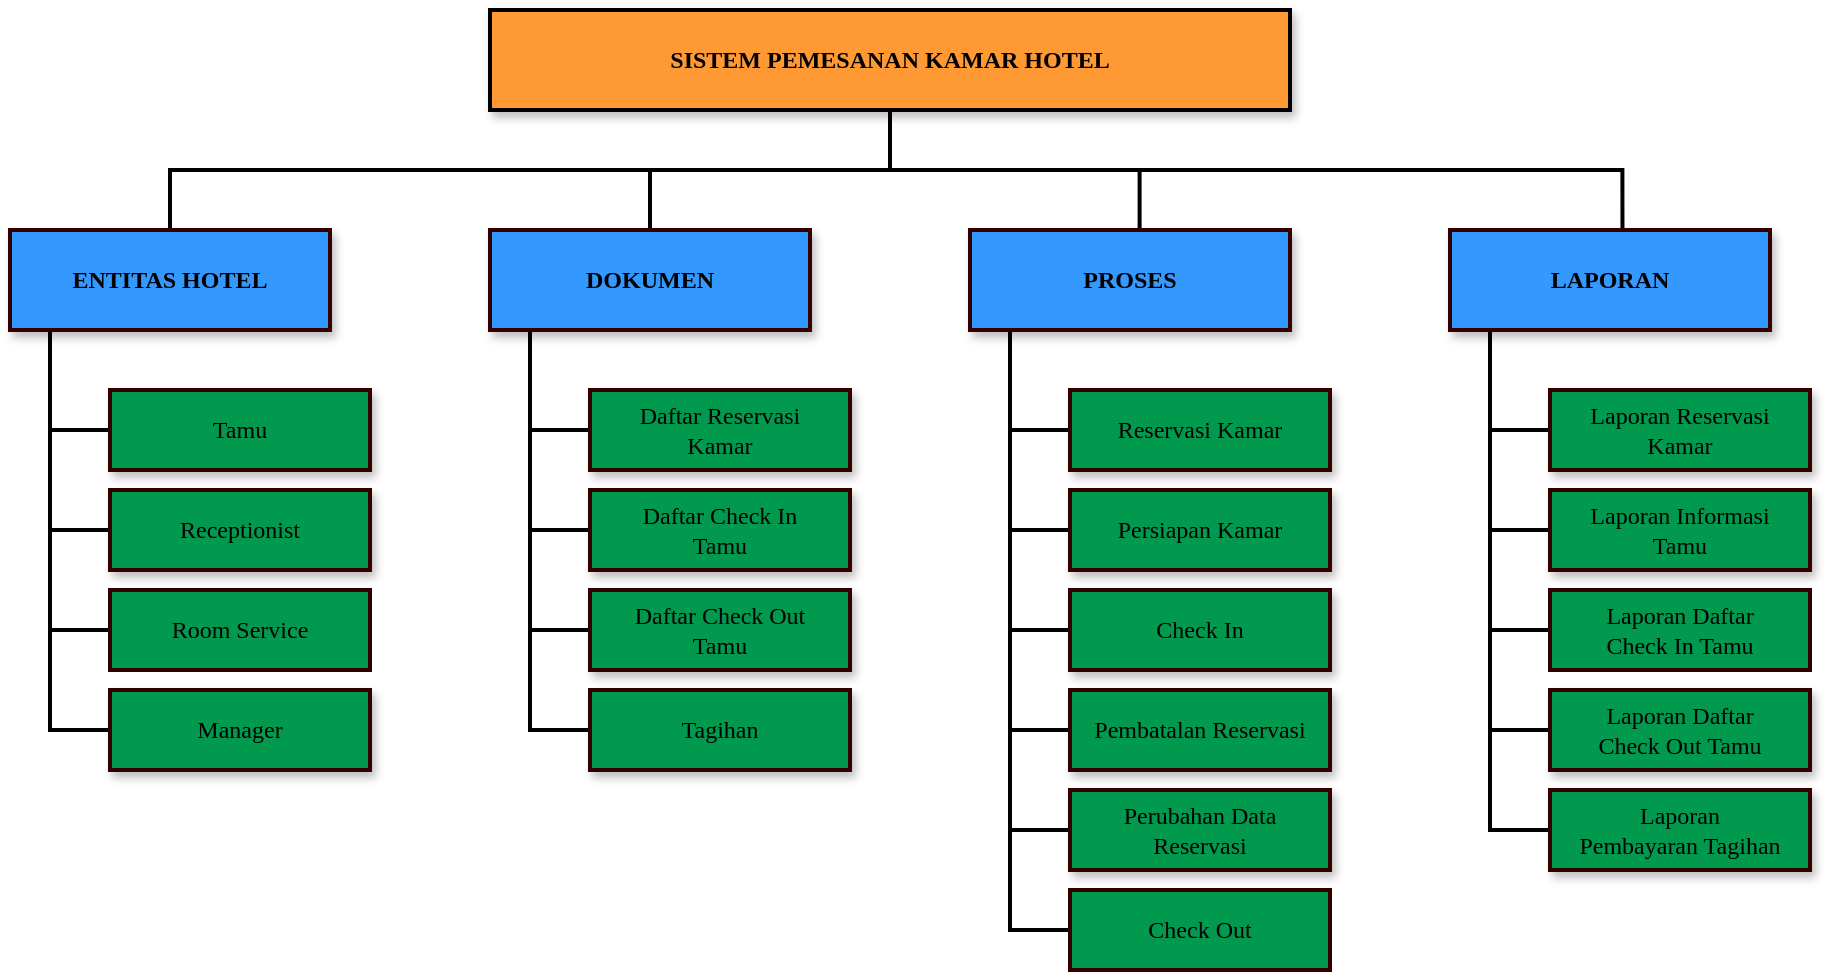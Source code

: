 <mxfile version="14.9.8" type="github">
  <diagram id="ZrCficOF1wyF53tZasKa" name="Struktur Fungsional">
    <mxGraphModel dx="1221" dy="654" grid="1" gridSize="10" guides="1" tooltips="1" connect="1" arrows="1" fold="1" page="1" pageScale="1" pageWidth="850" pageHeight="1100" math="0" shadow="0">
      <root>
        <mxCell id="0" />
        <mxCell id="1" parent="0" />
        <mxCell id="OVLUpKgA7s6hG_SyViUj-1" style="edgeStyle=orthogonalEdgeStyle;rounded=0;orthogonalLoop=1;jettySize=auto;html=1;entryX=0.5;entryY=0;entryDx=0;entryDy=0;exitX=0.5;exitY=1;exitDx=0;exitDy=0;strokeWidth=2;shadow=0;fontFamily=Verdana;fontStyle=0;align=center;labelBackgroundColor=none;labelBorderColor=none;verticalAlign=middle;endArrow=none;endFill=0;" edge="1" parent="1" source="OVLUpKgA7s6hG_SyViUj-5" target="OVLUpKgA7s6hG_SyViUj-10">
          <mxGeometry relative="1" as="geometry" />
        </mxCell>
        <mxCell id="OVLUpKgA7s6hG_SyViUj-2" style="edgeStyle=orthogonalEdgeStyle;rounded=0;orthogonalLoop=1;jettySize=auto;html=1;exitX=0.5;exitY=1;exitDx=0;exitDy=0;strokeWidth=2;shadow=0;fontFamily=Verdana;fontStyle=0;align=center;labelBackgroundColor=none;labelBorderColor=none;verticalAlign=middle;endArrow=none;endFill=0;" edge="1" parent="1" source="OVLUpKgA7s6hG_SyViUj-5" target="OVLUpKgA7s6hG_SyViUj-15">
          <mxGeometry relative="1" as="geometry" />
        </mxCell>
        <mxCell id="OVLUpKgA7s6hG_SyViUj-3" style="edgeStyle=orthogonalEdgeStyle;rounded=0;orthogonalLoop=1;jettySize=auto;html=1;exitX=0.5;exitY=1;exitDx=0;exitDy=0;entryX=0.53;entryY=-0.005;entryDx=0;entryDy=0;entryPerimeter=0;strokeWidth=2;shadow=0;fontFamily=Verdana;fontStyle=0;align=center;labelBackgroundColor=none;labelBorderColor=none;verticalAlign=middle;endArrow=none;endFill=0;" edge="1" parent="1" source="OVLUpKgA7s6hG_SyViUj-5" target="OVLUpKgA7s6hG_SyViUj-22">
          <mxGeometry relative="1" as="geometry" />
        </mxCell>
        <mxCell id="OVLUpKgA7s6hG_SyViUj-4" style="edgeStyle=orthogonalEdgeStyle;rounded=0;orthogonalLoop=1;jettySize=auto;html=1;exitX=0.5;exitY=1;exitDx=0;exitDy=0;entryX=0.539;entryY=0.023;entryDx=0;entryDy=0;entryPerimeter=0;strokeWidth=2;shadow=0;fontFamily=Verdana;fontStyle=0;align=center;labelBackgroundColor=none;labelBorderColor=none;verticalAlign=middle;endArrow=none;endFill=0;" edge="1" parent="1" source="OVLUpKgA7s6hG_SyViUj-5" target="OVLUpKgA7s6hG_SyViUj-28">
          <mxGeometry relative="1" as="geometry" />
        </mxCell>
        <mxCell id="OVLUpKgA7s6hG_SyViUj-5" value="&lt;p&gt;&lt;font&gt;&lt;span&gt;SISTEM PEMESANAN KAMAR HOTEL&lt;/span&gt;&lt;/font&gt;&lt;/p&gt;" style="html=1;dashed=0;whitespace=wrap;fillColor=#FF9933;strokeColor=#330000;strokeWidth=2;shadow=0;fontFamily=Verdana;fontStyle=1;align=center;labelBackgroundColor=none;labelBorderColor=none;whiteSpace=wrap;verticalAlign=middle;" vertex="1" parent="1">
          <mxGeometry x="280" y="40" width="400" height="50" as="geometry" />
        </mxCell>
        <mxCell id="OVLUpKgA7s6hG_SyViUj-6" style="edgeStyle=orthogonalEdgeStyle;rounded=0;orthogonalLoop=1;jettySize=auto;html=1;entryX=0;entryY=0.5;entryDx=0;entryDy=0;strokeWidth=2;shadow=0;fontFamily=Verdana;fontStyle=0;align=center;labelBackgroundColor=none;labelBorderColor=none;verticalAlign=middle;endArrow=none;endFill=0;" edge="1" parent="1" source="OVLUpKgA7s6hG_SyViUj-10" target="OVLUpKgA7s6hG_SyViUj-30">
          <mxGeometry relative="1" as="geometry">
            <Array as="points">
              <mxPoint x="60" y="250" />
            </Array>
          </mxGeometry>
        </mxCell>
        <mxCell id="OVLUpKgA7s6hG_SyViUj-7" style="edgeStyle=orthogonalEdgeStyle;rounded=0;orthogonalLoop=1;jettySize=auto;html=1;entryX=0;entryY=0.5;entryDx=0;entryDy=0;strokeWidth=2;shadow=0;fontFamily=Verdana;fontStyle=0;align=center;labelBackgroundColor=none;labelBorderColor=none;verticalAlign=middle;endArrow=none;endFill=0;" edge="1" parent="1" source="OVLUpKgA7s6hG_SyViUj-10" target="OVLUpKgA7s6hG_SyViUj-29">
          <mxGeometry relative="1" as="geometry">
            <Array as="points">
              <mxPoint x="60" y="300" />
            </Array>
          </mxGeometry>
        </mxCell>
        <mxCell id="OVLUpKgA7s6hG_SyViUj-8" style="edgeStyle=orthogonalEdgeStyle;rounded=0;orthogonalLoop=1;jettySize=auto;html=1;entryX=0;entryY=0.5;entryDx=0;entryDy=0;strokeWidth=2;shadow=0;fontFamily=Verdana;fontStyle=0;align=center;labelBackgroundColor=none;labelBorderColor=none;verticalAlign=middle;endArrow=none;endFill=0;" edge="1" parent="1" source="OVLUpKgA7s6hG_SyViUj-10" target="OVLUpKgA7s6hG_SyViUj-31">
          <mxGeometry relative="1" as="geometry">
            <Array as="points">
              <mxPoint x="60" y="350" />
            </Array>
          </mxGeometry>
        </mxCell>
        <mxCell id="OVLUpKgA7s6hG_SyViUj-9" style="edgeStyle=orthogonalEdgeStyle;rounded=0;orthogonalLoop=1;jettySize=auto;html=1;entryX=0;entryY=0.5;entryDx=0;entryDy=0;strokeWidth=2;shadow=0;fontFamily=Verdana;fontStyle=0;align=center;labelBackgroundColor=none;labelBorderColor=none;verticalAlign=middle;endArrow=none;endFill=0;" edge="1" parent="1" source="OVLUpKgA7s6hG_SyViUj-10" target="OVLUpKgA7s6hG_SyViUj-32">
          <mxGeometry relative="1" as="geometry">
            <Array as="points">
              <mxPoint x="60" y="400" />
            </Array>
          </mxGeometry>
        </mxCell>
        <mxCell id="OVLUpKgA7s6hG_SyViUj-10" value="ENTITAS HOTEL" style="html=1;dashed=0;whitespace=wrap;strokeColor=#330000;fillColor=#3399FF;shadow=0;glass=0;sketch=0;rounded=0;strokeWidth=2;fontFamily=Verdana;fontStyle=1;align=center;labelBackgroundColor=none;labelBorderColor=none;whiteSpace=wrap;verticalAlign=middle;" vertex="1" parent="1">
          <mxGeometry x="40" y="150" width="160" height="50" as="geometry" />
        </mxCell>
        <mxCell id="OVLUpKgA7s6hG_SyViUj-11" style="edgeStyle=orthogonalEdgeStyle;rounded=0;orthogonalLoop=1;jettySize=auto;html=1;entryX=0;entryY=0.5;entryDx=0;entryDy=0;strokeWidth=2;shadow=0;fontFamily=Verdana;fontStyle=0;align=center;labelBackgroundColor=none;labelBorderColor=none;verticalAlign=middle;endArrow=none;endFill=0;" edge="1" parent="1" source="OVLUpKgA7s6hG_SyViUj-15" target="OVLUpKgA7s6hG_SyViUj-34">
          <mxGeometry relative="1" as="geometry">
            <Array as="points">
              <mxPoint x="300" y="250" />
            </Array>
          </mxGeometry>
        </mxCell>
        <mxCell id="OVLUpKgA7s6hG_SyViUj-12" style="edgeStyle=orthogonalEdgeStyle;rounded=0;orthogonalLoop=1;jettySize=auto;html=1;entryX=0;entryY=0.5;entryDx=0;entryDy=0;strokeWidth=2;shadow=0;fontFamily=Verdana;fontStyle=0;align=center;labelBackgroundColor=none;labelBorderColor=none;verticalAlign=middle;endArrow=none;endFill=0;" edge="1" parent="1" source="OVLUpKgA7s6hG_SyViUj-15" target="OVLUpKgA7s6hG_SyViUj-33">
          <mxGeometry relative="1" as="geometry">
            <Array as="points">
              <mxPoint x="300" y="300" />
            </Array>
          </mxGeometry>
        </mxCell>
        <mxCell id="OVLUpKgA7s6hG_SyViUj-13" style="edgeStyle=orthogonalEdgeStyle;rounded=0;orthogonalLoop=1;jettySize=auto;html=1;entryX=0;entryY=0.5;entryDx=0;entryDy=0;strokeWidth=2;shadow=0;fontFamily=Verdana;fontStyle=0;align=center;labelBackgroundColor=none;labelBorderColor=none;verticalAlign=middle;endArrow=none;endFill=0;" edge="1" parent="1" source="OVLUpKgA7s6hG_SyViUj-15" target="OVLUpKgA7s6hG_SyViUj-35">
          <mxGeometry relative="1" as="geometry">
            <Array as="points">
              <mxPoint x="300" y="350" />
            </Array>
          </mxGeometry>
        </mxCell>
        <mxCell id="OVLUpKgA7s6hG_SyViUj-14" style="edgeStyle=orthogonalEdgeStyle;rounded=0;orthogonalLoop=1;jettySize=auto;html=1;entryX=0;entryY=0.5;entryDx=0;entryDy=0;strokeWidth=2;shadow=0;fontFamily=Verdana;fontStyle=0;align=center;labelBackgroundColor=none;labelBorderColor=none;verticalAlign=middle;endArrow=none;endFill=0;" edge="1" parent="1" source="OVLUpKgA7s6hG_SyViUj-15" target="OVLUpKgA7s6hG_SyViUj-36">
          <mxGeometry relative="1" as="geometry">
            <Array as="points">
              <mxPoint x="300" y="400" />
            </Array>
          </mxGeometry>
        </mxCell>
        <mxCell id="OVLUpKgA7s6hG_SyViUj-15" value="DOKUMEN" style="html=1;dashed=0;whitespace=wrap;strokeColor=#330000;fillColor=#3399FF;strokeWidth=2;shadow=0;fontFamily=Verdana;fontStyle=1;align=center;labelBackgroundColor=none;labelBorderColor=none;whiteSpace=wrap;verticalAlign=middle;" vertex="1" parent="1">
          <mxGeometry x="280" y="150" width="160" height="50" as="geometry" />
        </mxCell>
        <mxCell id="OVLUpKgA7s6hG_SyViUj-16" style="edgeStyle=orthogonalEdgeStyle;rounded=0;orthogonalLoop=1;jettySize=auto;html=1;entryX=0;entryY=0.5;entryDx=0;entryDy=0;strokeWidth=2;shadow=0;fontFamily=Verdana;fontStyle=0;align=center;labelBackgroundColor=none;labelBorderColor=none;verticalAlign=middle;endArrow=none;endFill=0;" edge="1" parent="1" source="OVLUpKgA7s6hG_SyViUj-22" target="OVLUpKgA7s6hG_SyViUj-38">
          <mxGeometry relative="1" as="geometry">
            <Array as="points">
              <mxPoint x="540" y="250" />
            </Array>
          </mxGeometry>
        </mxCell>
        <mxCell id="OVLUpKgA7s6hG_SyViUj-17" style="edgeStyle=orthogonalEdgeStyle;rounded=0;orthogonalLoop=1;jettySize=auto;html=1;entryX=0;entryY=0.5;entryDx=0;entryDy=0;strokeWidth=2;shadow=0;fontFamily=Verdana;fontStyle=0;align=center;labelBackgroundColor=none;labelBorderColor=none;verticalAlign=middle;endArrow=none;endFill=0;" edge="1" parent="1" source="OVLUpKgA7s6hG_SyViUj-22" target="OVLUpKgA7s6hG_SyViUj-37">
          <mxGeometry relative="1" as="geometry">
            <Array as="points">
              <mxPoint x="540" y="300" />
            </Array>
          </mxGeometry>
        </mxCell>
        <mxCell id="OVLUpKgA7s6hG_SyViUj-18" style="edgeStyle=orthogonalEdgeStyle;rounded=0;orthogonalLoop=1;jettySize=auto;html=1;entryX=0;entryY=0.5;entryDx=0;entryDy=0;strokeWidth=2;shadow=0;fontFamily=Verdana;fontStyle=0;align=center;labelBackgroundColor=none;labelBorderColor=none;verticalAlign=middle;endArrow=none;endFill=0;" edge="1" parent="1" source="OVLUpKgA7s6hG_SyViUj-22" target="OVLUpKgA7s6hG_SyViUj-39">
          <mxGeometry relative="1" as="geometry">
            <Array as="points">
              <mxPoint x="540" y="350" />
            </Array>
          </mxGeometry>
        </mxCell>
        <mxCell id="OVLUpKgA7s6hG_SyViUj-19" style="edgeStyle=orthogonalEdgeStyle;rounded=0;orthogonalLoop=1;jettySize=auto;html=1;entryX=0;entryY=0.5;entryDx=0;entryDy=0;strokeWidth=2;shadow=0;fontFamily=Verdana;fontStyle=0;align=center;labelBackgroundColor=none;labelBorderColor=none;verticalAlign=middle;endArrow=none;endFill=0;" edge="1" parent="1" source="OVLUpKgA7s6hG_SyViUj-22" target="OVLUpKgA7s6hG_SyViUj-40">
          <mxGeometry relative="1" as="geometry">
            <Array as="points">
              <mxPoint x="540" y="400" />
            </Array>
          </mxGeometry>
        </mxCell>
        <mxCell id="OVLUpKgA7s6hG_SyViUj-20" style="edgeStyle=orthogonalEdgeStyle;rounded=0;orthogonalLoop=1;jettySize=auto;html=1;entryX=0;entryY=0.5;entryDx=0;entryDy=0;strokeWidth=2;shadow=0;fontFamily=Verdana;fontStyle=0;align=center;labelBackgroundColor=none;labelBorderColor=none;verticalAlign=middle;endArrow=none;endFill=0;" edge="1" parent="1" source="OVLUpKgA7s6hG_SyViUj-22" target="OVLUpKgA7s6hG_SyViUj-41">
          <mxGeometry relative="1" as="geometry">
            <Array as="points">
              <mxPoint x="540" y="450" />
            </Array>
          </mxGeometry>
        </mxCell>
        <mxCell id="OVLUpKgA7s6hG_SyViUj-21" style="edgeStyle=orthogonalEdgeStyle;rounded=0;orthogonalLoop=1;jettySize=auto;html=1;entryX=0;entryY=0.5;entryDx=0;entryDy=0;strokeWidth=2;shadow=0;fontFamily=Verdana;fontStyle=0;align=center;labelBackgroundColor=none;labelBorderColor=none;verticalAlign=middle;endArrow=none;endFill=0;" edge="1" parent="1" source="OVLUpKgA7s6hG_SyViUj-22" target="OVLUpKgA7s6hG_SyViUj-42">
          <mxGeometry relative="1" as="geometry">
            <Array as="points">
              <mxPoint x="540" y="500" />
            </Array>
          </mxGeometry>
        </mxCell>
        <mxCell id="OVLUpKgA7s6hG_SyViUj-22" value="PROSES" style="html=1;dashed=0;whitespace=wrap;strokeColor=#330000;fillColor=#3399FF;strokeWidth=2;shadow=0;fontFamily=Verdana;fontStyle=1;align=center;labelBackgroundColor=none;labelBorderColor=none;whiteSpace=wrap;verticalAlign=middle;" vertex="1" parent="1">
          <mxGeometry x="520" y="150" width="160" height="50" as="geometry" />
        </mxCell>
        <mxCell id="OVLUpKgA7s6hG_SyViUj-23" style="edgeStyle=orthogonalEdgeStyle;rounded=0;orthogonalLoop=1;jettySize=auto;html=1;entryX=0;entryY=0.5;entryDx=0;entryDy=0;strokeWidth=2;shadow=0;fontFamily=Verdana;fontStyle=0;align=center;labelBackgroundColor=none;labelBorderColor=none;verticalAlign=middle;endArrow=none;endFill=0;" edge="1" parent="1" source="OVLUpKgA7s6hG_SyViUj-28" target="OVLUpKgA7s6hG_SyViUj-44">
          <mxGeometry relative="1" as="geometry">
            <Array as="points">
              <mxPoint x="780" y="250" />
            </Array>
          </mxGeometry>
        </mxCell>
        <mxCell id="OVLUpKgA7s6hG_SyViUj-24" style="edgeStyle=orthogonalEdgeStyle;rounded=0;orthogonalLoop=1;jettySize=auto;html=1;entryX=0;entryY=0.5;entryDx=0;entryDy=0;strokeWidth=2;shadow=0;fontFamily=Verdana;fontStyle=0;align=center;labelBackgroundColor=none;labelBorderColor=none;verticalAlign=middle;endArrow=none;endFill=0;" edge="1" parent="1" source="OVLUpKgA7s6hG_SyViUj-28" target="OVLUpKgA7s6hG_SyViUj-43">
          <mxGeometry relative="1" as="geometry">
            <Array as="points">
              <mxPoint x="780" y="300" />
            </Array>
          </mxGeometry>
        </mxCell>
        <mxCell id="OVLUpKgA7s6hG_SyViUj-25" style="edgeStyle=orthogonalEdgeStyle;rounded=0;orthogonalLoop=1;jettySize=auto;html=1;entryX=0;entryY=0.5;entryDx=0;entryDy=0;strokeWidth=2;shadow=0;fontFamily=Verdana;fontStyle=0;align=center;labelBackgroundColor=none;labelBorderColor=none;verticalAlign=middle;endArrow=none;endFill=0;" edge="1" parent="1" source="OVLUpKgA7s6hG_SyViUj-28" target="OVLUpKgA7s6hG_SyViUj-45">
          <mxGeometry relative="1" as="geometry">
            <Array as="points">
              <mxPoint x="780" y="350" />
            </Array>
          </mxGeometry>
        </mxCell>
        <mxCell id="OVLUpKgA7s6hG_SyViUj-26" style="edgeStyle=orthogonalEdgeStyle;rounded=0;orthogonalLoop=1;jettySize=auto;html=1;entryX=0;entryY=0.5;entryDx=0;entryDy=0;strokeWidth=2;shadow=0;fontFamily=Verdana;fontStyle=0;align=center;labelBackgroundColor=none;labelBorderColor=none;verticalAlign=middle;endArrow=none;endFill=0;" edge="1" parent="1" source="OVLUpKgA7s6hG_SyViUj-28" target="OVLUpKgA7s6hG_SyViUj-46">
          <mxGeometry relative="1" as="geometry">
            <Array as="points">
              <mxPoint x="780" y="400" />
            </Array>
          </mxGeometry>
        </mxCell>
        <mxCell id="OVLUpKgA7s6hG_SyViUj-27" style="edgeStyle=orthogonalEdgeStyle;rounded=0;orthogonalLoop=1;jettySize=auto;html=1;entryX=0;entryY=0.5;entryDx=0;entryDy=0;strokeWidth=2;shadow=0;fontFamily=Verdana;fontStyle=0;align=center;labelBackgroundColor=none;labelBorderColor=none;verticalAlign=middle;endArrow=none;endFill=0;" edge="1" parent="1" source="OVLUpKgA7s6hG_SyViUj-28" target="OVLUpKgA7s6hG_SyViUj-47">
          <mxGeometry relative="1" as="geometry">
            <Array as="points">
              <mxPoint x="780" y="450" />
            </Array>
          </mxGeometry>
        </mxCell>
        <mxCell id="OVLUpKgA7s6hG_SyViUj-28" value="LAPORAN" style="html=1;dashed=0;whitespace=wrap;strokeColor=#330000;fillColor=#3399FF;strokeWidth=2;shadow=0;fontFamily=Verdana;fontStyle=1;align=center;labelBackgroundColor=none;labelBorderColor=none;whiteSpace=wrap;verticalAlign=middle;" vertex="1" parent="1">
          <mxGeometry x="760" y="150" width="160" height="50" as="geometry" />
        </mxCell>
        <mxCell id="OVLUpKgA7s6hG_SyViUj-29" value="Receptionist" style="html=1;dashed=0;whitespace=wrap;strokeColor=#330000;fillColor=#00994D;shadow=0;glass=0;sketch=0;rounded=0;strokeWidth=2;fontFamily=Verdana;fontStyle=0;align=center;labelBackgroundColor=none;labelBorderColor=none;whiteSpace=wrap;verticalAlign=middle;" vertex="1" parent="1">
          <mxGeometry x="90" y="280" width="130" height="40" as="geometry" />
        </mxCell>
        <mxCell id="OVLUpKgA7s6hG_SyViUj-30" value="Tamu" style="html=1;dashed=0;whitespace=wrap;strokeColor=#330000;fillColor=#00994D;shadow=0;glass=0;sketch=0;rounded=0;strokeWidth=2;fontFamily=Verdana;fontStyle=0;align=center;labelBackgroundColor=none;labelBorderColor=none;whiteSpace=wrap;verticalAlign=middle;" vertex="1" parent="1">
          <mxGeometry x="90" y="230" width="130" height="40" as="geometry" />
        </mxCell>
        <mxCell id="OVLUpKgA7s6hG_SyViUj-31" value="Room Service" style="html=1;dashed=0;whitespace=wrap;strokeColor=#330000;fillColor=#00994D;shadow=0;glass=0;sketch=0;rounded=0;strokeWidth=2;fontFamily=Verdana;fontStyle=0;align=center;labelBackgroundColor=none;labelBorderColor=none;whiteSpace=wrap;verticalAlign=middle;" vertex="1" parent="1">
          <mxGeometry x="90" y="330" width="130" height="40" as="geometry" />
        </mxCell>
        <mxCell id="OVLUpKgA7s6hG_SyViUj-32" value="Manager" style="html=1;dashed=0;whitespace=wrap;strokeColor=#330000;fillColor=#00994D;shadow=1;glass=0;sketch=0;rounded=0;strokeWidth=2;fontFamily=Verdana;fontStyle=0;align=center;labelBackgroundColor=none;labelBorderColor=none;whiteSpace=wrap;verticalAlign=middle;" vertex="1" parent="1">
          <mxGeometry x="90" y="380" width="130" height="40" as="geometry" />
        </mxCell>
        <mxCell id="OVLUpKgA7s6hG_SyViUj-33" value="Daftar Check In &lt;br&gt;Tamu" style="html=1;dashed=0;whitespace=wrap;strokeColor=#330000;fillColor=#00994D;shadow=0;glass=0;sketch=0;rounded=0;strokeWidth=2;fontFamily=Verdana;fontStyle=0;align=center;labelBackgroundColor=none;labelBorderColor=none;whiteSpace=wrap;verticalAlign=middle;" vertex="1" parent="1">
          <mxGeometry x="330" y="280" width="130" height="40" as="geometry" />
        </mxCell>
        <mxCell id="OVLUpKgA7s6hG_SyViUj-34" value="Daftar Reservasi &lt;br&gt;Kamar" style="html=1;dashed=0;whitespace=wrap;strokeColor=#330000;fillColor=#00994D;shadow=0;glass=0;sketch=0;rounded=0;strokeWidth=2;fontFamily=Verdana;fontStyle=0;align=center;labelBackgroundColor=none;labelBorderColor=none;whiteSpace=wrap;verticalAlign=middle;" vertex="1" parent="1">
          <mxGeometry x="330" y="230" width="130" height="40" as="geometry" />
        </mxCell>
        <mxCell id="OVLUpKgA7s6hG_SyViUj-35" value="Daftar Check Out &lt;br&gt;Tamu" style="html=1;dashed=0;whitespace=wrap;strokeColor=#330000;fillColor=#00994D;shadow=0;glass=0;sketch=0;rounded=0;strokeWidth=2;fontFamily=Verdana;fontStyle=0;align=center;labelBackgroundColor=none;labelBorderColor=none;whiteSpace=wrap;verticalAlign=middle;" vertex="1" parent="1">
          <mxGeometry x="330" y="330" width="130" height="40" as="geometry" />
        </mxCell>
        <mxCell id="OVLUpKgA7s6hG_SyViUj-36" value="Tagihan" style="html=1;dashed=0;whitespace=wrap;strokeColor=#330000;fillColor=#00994D;shadow=0;glass=0;sketch=0;rounded=0;strokeWidth=2;fontFamily=Verdana;fontStyle=0;align=center;labelBackgroundColor=none;labelBorderColor=none;whiteSpace=wrap;verticalAlign=middle;" vertex="1" parent="1">
          <mxGeometry x="330" y="380" width="130" height="40" as="geometry" />
        </mxCell>
        <mxCell id="OVLUpKgA7s6hG_SyViUj-37" value="Persiapan Kamar" style="html=1;dashed=0;whitespace=wrap;strokeColor=#330000;fillColor=#00994D;shadow=0;glass=0;sketch=0;rounded=0;strokeWidth=2;fontFamily=Verdana;fontStyle=0;align=center;labelBackgroundColor=none;labelBorderColor=none;whiteSpace=wrap;verticalAlign=middle;" vertex="1" parent="1">
          <mxGeometry x="570" y="280" width="130" height="40" as="geometry" />
        </mxCell>
        <mxCell id="OVLUpKgA7s6hG_SyViUj-38" value="Reservasi Kamar" style="html=1;dashed=0;whitespace=wrap;strokeColor=#330000;fillColor=#00994D;shadow=0;glass=0;sketch=0;rounded=0;strokeWidth=2;fontFamily=Verdana;fontStyle=0;align=center;labelBackgroundColor=none;labelBorderColor=none;whiteSpace=wrap;verticalAlign=middle;" vertex="1" parent="1">
          <mxGeometry x="570" y="230" width="130" height="40" as="geometry" />
        </mxCell>
        <mxCell id="OVLUpKgA7s6hG_SyViUj-39" value="Check In" style="html=1;dashed=0;whitespace=wrap;strokeColor=#330000;fillColor=#00994D;shadow=0;glass=0;sketch=0;rounded=0;strokeWidth=2;fontFamily=Verdana;fontStyle=0;align=center;labelBackgroundColor=none;labelBorderColor=none;whiteSpace=wrap;verticalAlign=middle;" vertex="1" parent="1">
          <mxGeometry x="570" y="330" width="130" height="40" as="geometry" />
        </mxCell>
        <mxCell id="OVLUpKgA7s6hG_SyViUj-40" value="Pembatalan Reservasi" style="html=1;dashed=0;whitespace=wrap;strokeColor=#330000;fillColor=#00994D;shadow=0;glass=0;sketch=0;rounded=0;strokeWidth=2;fontFamily=Verdana;fontStyle=0;align=center;labelBackgroundColor=none;labelBorderColor=none;whiteSpace=wrap;verticalAlign=middle;" vertex="1" parent="1">
          <mxGeometry x="570" y="380" width="130" height="40" as="geometry" />
        </mxCell>
        <mxCell id="OVLUpKgA7s6hG_SyViUj-41" value="Perubahan Data &lt;br&gt;Reservasi" style="html=1;dashed=0;whitespace=wrap;strokeColor=#330000;fillColor=#00994D;shadow=0;glass=0;sketch=0;rounded=0;strokeWidth=2;fontFamily=Verdana;fontStyle=0;align=center;labelBackgroundColor=none;labelBorderColor=none;whiteSpace=wrap;verticalAlign=middle;" vertex="1" parent="1">
          <mxGeometry x="570" y="430" width="130" height="40" as="geometry" />
        </mxCell>
        <mxCell id="OVLUpKgA7s6hG_SyViUj-42" value="Check Out" style="html=1;dashed=0;whitespace=wrap;strokeColor=#330000;fillColor=#00994D;shadow=0;glass=0;sketch=0;rounded=0;strokeWidth=2;fontFamily=Verdana;fontStyle=0;align=center;labelBackgroundColor=none;labelBorderColor=none;whiteSpace=wrap;verticalAlign=middle;" vertex="1" parent="1">
          <mxGeometry x="570" y="480" width="130" height="40" as="geometry" />
        </mxCell>
        <mxCell id="OVLUpKgA7s6hG_SyViUj-43" value="Laporan Informasi &lt;br&gt;Tamu" style="html=1;dashed=0;whitespace=wrap;strokeColor=#330000;fillColor=#00994D;shadow=0;glass=0;sketch=0;rounded=0;strokeWidth=2;fontFamily=Verdana;fontStyle=0;align=center;labelBackgroundColor=none;labelBorderColor=none;whiteSpace=wrap;verticalAlign=middle;" vertex="1" parent="1">
          <mxGeometry x="810" y="280" width="130" height="40" as="geometry" />
        </mxCell>
        <mxCell id="OVLUpKgA7s6hG_SyViUj-44" value="Laporan Reservasi &lt;br&gt;Kamar" style="html=1;dashed=0;whitespace=wrap;strokeColor=#330000;fillColor=#00994D;shadow=0;glass=0;sketch=0;rounded=0;strokeWidth=2;fontFamily=Verdana;fontStyle=0;align=center;labelBackgroundColor=none;labelBorderColor=none;whiteSpace=wrap;verticalAlign=middle;" vertex="1" parent="1">
          <mxGeometry x="810" y="230" width="130" height="40" as="geometry" />
        </mxCell>
        <mxCell id="OVLUpKgA7s6hG_SyViUj-45" value="Laporan Daftar &lt;br&gt;Check In Tamu" style="html=1;dashed=0;whitespace=wrap;strokeColor=#330000;fillColor=#00994D;shadow=0;glass=0;sketch=0;rounded=0;strokeWidth=2;fontFamily=Verdana;fontStyle=0;align=center;labelBackgroundColor=none;labelBorderColor=none;whiteSpace=wrap;verticalAlign=middle;" vertex="1" parent="1">
          <mxGeometry x="810" y="330" width="130" height="40" as="geometry" />
        </mxCell>
        <mxCell id="OVLUpKgA7s6hG_SyViUj-46" value="Laporan Daftar &lt;br&gt;Check Out Tamu" style="html=1;dashed=0;whitespace=wrap;strokeColor=#330000;fillColor=#00994D;shadow=0;glass=0;sketch=0;rounded=0;strokeWidth=2;fontFamily=Verdana;fontStyle=0;align=center;labelBackgroundColor=none;labelBorderColor=none;whiteSpace=wrap;verticalAlign=middle;" vertex="1" parent="1">
          <mxGeometry x="810" y="380" width="130" height="40" as="geometry" />
        </mxCell>
        <mxCell id="OVLUpKgA7s6hG_SyViUj-47" value="Laporan &lt;br&gt;Pembayaran Tagihan" style="html=1;dashed=0;whitespace=wrap;strokeColor=#330000;fillColor=#00994D;shadow=0;glass=0;sketch=0;rounded=0;strokeWidth=2;fontFamily=Verdana;fontStyle=0;align=center;labelBackgroundColor=none;labelBorderColor=none;whiteSpace=wrap;verticalAlign=middle;" vertex="1" parent="1">
          <mxGeometry x="810" y="430" width="130" height="40" as="geometry" />
        </mxCell>
        <mxCell id="OVLUpKgA7s6hG_SyViUj-48" value="&lt;p&gt;&lt;font&gt;&lt;span&gt;SISTEM PEMESANAN KAMAR HOTEL&lt;/span&gt;&lt;/font&gt;&lt;/p&gt;" style="html=1;dashed=0;whitespace=wrap;fillColor=#FF9933;strokeColor=#330000;strokeWidth=2;shadow=0;fontFamily=Verdana;fontStyle=1;align=center;labelBackgroundColor=none;labelBorderColor=none;whiteSpace=wrap;verticalAlign=middle;" vertex="1" parent="1">
          <mxGeometry x="280" y="40" width="400" height="50" as="geometry" />
        </mxCell>
        <mxCell id="OVLUpKgA7s6hG_SyViUj-49" value="ENTITAS HOTEL" style="html=1;dashed=0;whitespace=wrap;strokeColor=#330000;fillColor=#3399FF;shadow=0;glass=0;sketch=0;rounded=0;strokeWidth=2;fontFamily=Verdana;fontStyle=1;align=center;labelBackgroundColor=none;labelBorderColor=none;whiteSpace=wrap;verticalAlign=middle;" vertex="1" parent="1">
          <mxGeometry x="40" y="150" width="160" height="50" as="geometry" />
        </mxCell>
        <mxCell id="OVLUpKgA7s6hG_SyViUj-50" value="DOKUMEN" style="html=1;dashed=0;whitespace=wrap;strokeColor=#330000;fillColor=#3399FF;strokeWidth=2;shadow=0;fontFamily=Verdana;fontStyle=1;align=center;labelBackgroundColor=none;labelBorderColor=none;whiteSpace=wrap;verticalAlign=middle;" vertex="1" parent="1">
          <mxGeometry x="280" y="150" width="160" height="50" as="geometry" />
        </mxCell>
        <mxCell id="OVLUpKgA7s6hG_SyViUj-51" value="PROSES" style="html=1;dashed=0;whitespace=wrap;strokeColor=#330000;fillColor=#3399FF;strokeWidth=2;shadow=0;fontFamily=Verdana;fontStyle=1;align=center;labelBackgroundColor=none;labelBorderColor=none;whiteSpace=wrap;verticalAlign=middle;" vertex="1" parent="1">
          <mxGeometry x="520" y="150" width="160" height="50" as="geometry" />
        </mxCell>
        <mxCell id="OVLUpKgA7s6hG_SyViUj-52" value="LAPORAN" style="html=1;dashed=0;whitespace=wrap;strokeColor=#330000;fillColor=#3399FF;strokeWidth=2;shadow=0;fontFamily=Verdana;fontStyle=1;align=center;labelBackgroundColor=none;labelBorderColor=none;whiteSpace=wrap;verticalAlign=middle;" vertex="1" parent="1">
          <mxGeometry x="760" y="150" width="160" height="50" as="geometry" />
        </mxCell>
        <mxCell id="OVLUpKgA7s6hG_SyViUj-53" value="Laporan Reservasi &lt;br&gt;Kamar" style="html=1;dashed=0;whitespace=wrap;strokeColor=#330000;fillColor=#00994D;shadow=0;glass=0;sketch=0;rounded=0;strokeWidth=2;fontFamily=Verdana;fontStyle=0;align=center;labelBackgroundColor=none;labelBorderColor=none;whiteSpace=wrap;verticalAlign=middle;" vertex="1" parent="1">
          <mxGeometry x="810" y="230" width="130" height="40" as="geometry" />
        </mxCell>
        <mxCell id="OVLUpKgA7s6hG_SyViUj-54" value="Laporan Informasi &lt;br&gt;Tamu" style="html=1;dashed=0;whitespace=wrap;strokeColor=#330000;fillColor=#00994D;shadow=0;glass=0;sketch=0;rounded=0;strokeWidth=2;fontFamily=Verdana;fontStyle=0;align=center;labelBackgroundColor=none;labelBorderColor=none;whiteSpace=wrap;verticalAlign=middle;" vertex="1" parent="1">
          <mxGeometry x="810" y="280" width="130" height="40" as="geometry" />
        </mxCell>
        <mxCell id="OVLUpKgA7s6hG_SyViUj-55" value="&lt;p&gt;&lt;font&gt;&lt;span&gt;SISTEM PEMESANAN KAMAR HOTEL&lt;/span&gt;&lt;/font&gt;&lt;/p&gt;" style="html=1;dashed=0;whitespace=wrap;fillColor=#FF9933;strokeColor=#330000;strokeWidth=2;shadow=0;fontFamily=Verdana;fontStyle=1;align=center;labelBackgroundColor=none;labelBorderColor=none;whiteSpace=wrap;verticalAlign=middle;" vertex="1" parent="1">
          <mxGeometry x="280" y="40" width="400" height="50" as="geometry" />
        </mxCell>
        <mxCell id="OVLUpKgA7s6hG_SyViUj-56" value="ENTITAS HOTEL" style="html=1;dashed=0;whitespace=wrap;strokeColor=#330000;fillColor=#3399FF;shadow=0;glass=0;sketch=0;rounded=0;strokeWidth=2;fontFamily=Verdana;fontStyle=1;align=center;labelBackgroundColor=none;labelBorderColor=none;whiteSpace=wrap;verticalAlign=middle;" vertex="1" parent="1">
          <mxGeometry x="40" y="150" width="160" height="50" as="geometry" />
        </mxCell>
        <mxCell id="OVLUpKgA7s6hG_SyViUj-57" value="DOKUMEN" style="html=1;dashed=0;whitespace=wrap;strokeColor=#330000;fillColor=#3399FF;strokeWidth=2;shadow=0;fontFamily=Verdana;fontStyle=1;align=center;labelBackgroundColor=none;labelBorderColor=none;whiteSpace=wrap;verticalAlign=middle;" vertex="1" parent="1">
          <mxGeometry x="280" y="150" width="160" height="50" as="geometry" />
        </mxCell>
        <mxCell id="OVLUpKgA7s6hG_SyViUj-58" value="PROSES" style="html=1;dashed=0;whitespace=wrap;strokeColor=#330000;fillColor=#3399FF;strokeWidth=2;shadow=0;fontFamily=Verdana;fontStyle=1;align=center;labelBackgroundColor=none;labelBorderColor=none;whiteSpace=wrap;verticalAlign=middle;" vertex="1" parent="1">
          <mxGeometry x="520" y="150" width="160" height="50" as="geometry" />
        </mxCell>
        <mxCell id="OVLUpKgA7s6hG_SyViUj-59" value="LAPORAN" style="html=1;dashed=0;whitespace=wrap;strokeColor=#330000;fillColor=#3399FF;strokeWidth=2;shadow=0;fontFamily=Verdana;fontStyle=1;align=center;labelBackgroundColor=none;labelBorderColor=none;whiteSpace=wrap;verticalAlign=middle;" vertex="1" parent="1">
          <mxGeometry x="760" y="150" width="160" height="50" as="geometry" />
        </mxCell>
        <mxCell id="OVLUpKgA7s6hG_SyViUj-60" value="Laporan Reservasi &lt;br&gt;Kamar" style="html=1;dashed=0;whitespace=wrap;strokeColor=#330000;fillColor=#00994D;shadow=0;glass=0;sketch=0;rounded=0;strokeWidth=2;fontFamily=Verdana;fontStyle=0;align=center;labelBackgroundColor=none;labelBorderColor=none;whiteSpace=wrap;verticalAlign=middle;" vertex="1" parent="1">
          <mxGeometry x="810" y="230" width="130" height="40" as="geometry" />
        </mxCell>
        <mxCell id="OVLUpKgA7s6hG_SyViUj-61" value="Laporan Informasi &lt;br&gt;Tamu" style="html=1;dashed=0;whitespace=wrap;strokeColor=#330000;fillColor=#00994D;shadow=0;glass=0;sketch=0;rounded=0;strokeWidth=2;fontFamily=Verdana;fontStyle=0;align=center;labelBackgroundColor=none;labelBorderColor=none;whiteSpace=wrap;verticalAlign=middle;" vertex="1" parent="1">
          <mxGeometry x="810" y="280" width="130" height="40" as="geometry" />
        </mxCell>
        <mxCell id="OVLUpKgA7s6hG_SyViUj-62" value="Laporan Daftar &lt;br&gt;Check Out Tamu" style="html=1;dashed=0;whitespace=wrap;strokeColor=#330000;fillColor=#00994D;shadow=0;glass=0;sketch=0;rounded=0;strokeWidth=2;fontFamily=Verdana;fontStyle=0;align=center;labelBackgroundColor=none;labelBorderColor=none;whiteSpace=wrap;verticalAlign=middle;" vertex="1" parent="1">
          <mxGeometry x="810" y="380" width="130" height="40" as="geometry" />
        </mxCell>
        <mxCell id="OVLUpKgA7s6hG_SyViUj-63" value="Laporan &lt;br&gt;Pembayaran Tagihan" style="html=1;dashed=0;whitespace=wrap;strokeColor=#330000;fillColor=#00994D;shadow=0;glass=0;sketch=0;rounded=0;strokeWidth=2;fontFamily=Verdana;fontStyle=0;align=center;labelBackgroundColor=none;labelBorderColor=none;whiteSpace=wrap;verticalAlign=middle;" vertex="1" parent="1">
          <mxGeometry x="810" y="430" width="130" height="40" as="geometry" />
        </mxCell>
        <mxCell id="OVLUpKgA7s6hG_SyViUj-64" value="Reservasi Kamar" style="html=1;dashed=0;whitespace=wrap;strokeColor=#330000;fillColor=#00994D;shadow=0;glass=0;sketch=0;rounded=0;strokeWidth=2;fontFamily=Verdana;fontStyle=0;align=center;labelBackgroundColor=none;labelBorderColor=none;whiteSpace=wrap;verticalAlign=middle;" vertex="1" parent="1">
          <mxGeometry x="570" y="230" width="130" height="40" as="geometry" />
        </mxCell>
        <mxCell id="OVLUpKgA7s6hG_SyViUj-65" value="Persiapan Kamar" style="html=1;dashed=0;whitespace=wrap;strokeColor=#330000;fillColor=#00994D;shadow=0;glass=0;sketch=0;rounded=0;strokeWidth=2;fontFamily=Verdana;fontStyle=0;align=center;labelBackgroundColor=none;labelBorderColor=none;whiteSpace=wrap;verticalAlign=middle;" vertex="1" parent="1">
          <mxGeometry x="570" y="280" width="130" height="40" as="geometry" />
        </mxCell>
        <mxCell id="OVLUpKgA7s6hG_SyViUj-66" value="Check In" style="html=1;dashed=0;whitespace=wrap;strokeColor=#330000;fillColor=#00994D;shadow=0;glass=0;sketch=0;rounded=0;strokeWidth=2;fontFamily=Verdana;fontStyle=0;align=center;labelBackgroundColor=none;labelBorderColor=none;whiteSpace=wrap;verticalAlign=middle;" vertex="1" parent="1">
          <mxGeometry x="570" y="330" width="130" height="40" as="geometry" />
        </mxCell>
        <mxCell id="OVLUpKgA7s6hG_SyViUj-67" value="Pembatalan Reservasi" style="html=1;dashed=0;whitespace=wrap;strokeColor=#330000;fillColor=#00994D;shadow=0;glass=0;sketch=0;rounded=0;strokeWidth=2;fontFamily=Verdana;fontStyle=0;align=center;labelBackgroundColor=none;labelBorderColor=none;whiteSpace=wrap;verticalAlign=middle;" vertex="1" parent="1">
          <mxGeometry x="570" y="380" width="130" height="40" as="geometry" />
        </mxCell>
        <mxCell id="OVLUpKgA7s6hG_SyViUj-68" value="Perubahan Data &lt;br&gt;Reservasi" style="html=1;dashed=0;whitespace=wrap;strokeColor=#330000;fillColor=#00994D;shadow=0;glass=0;sketch=0;rounded=0;strokeWidth=2;fontFamily=Verdana;fontStyle=0;align=center;labelBackgroundColor=none;labelBorderColor=none;whiteSpace=wrap;verticalAlign=middle;" vertex="1" parent="1">
          <mxGeometry x="570" y="430" width="130" height="40" as="geometry" />
        </mxCell>
        <mxCell id="OVLUpKgA7s6hG_SyViUj-69" value="&lt;p&gt;&lt;font&gt;&lt;span&gt;SISTEM PEMESANAN KAMAR HOTEL&lt;/span&gt;&lt;/font&gt;&lt;/p&gt;" style="html=1;dashed=0;whitespace=wrap;fillColor=#FF9933;strokeWidth=2;shadow=1;fontFamily=Verdana;fontStyle=1;align=center;labelBackgroundColor=none;labelBorderColor=none;whiteSpace=wrap;verticalAlign=middle;rounded=0;" vertex="1" parent="1">
          <mxGeometry x="280" y="40" width="400" height="50" as="geometry" />
        </mxCell>
        <mxCell id="OVLUpKgA7s6hG_SyViUj-70" value="ENTITAS HOTEL" style="html=1;dashed=0;whitespace=wrap;strokeColor=#330000;fillColor=#3399FF;shadow=1;glass=0;sketch=0;rounded=0;strokeWidth=2;fontFamily=Verdana;fontStyle=1;align=center;labelBackgroundColor=none;labelBorderColor=none;whiteSpace=wrap;verticalAlign=middle;" vertex="1" parent="1">
          <mxGeometry x="40" y="150" width="160" height="50" as="geometry" />
        </mxCell>
        <mxCell id="OVLUpKgA7s6hG_SyViUj-71" value="DOKUMEN" style="html=1;dashed=0;whitespace=wrap;strokeColor=#330000;fillColor=#3399FF;strokeWidth=2;shadow=1;fontFamily=Verdana;fontStyle=1;align=center;labelBackgroundColor=none;labelBorderColor=none;whiteSpace=wrap;verticalAlign=middle;" vertex="1" parent="1">
          <mxGeometry x="280" y="150" width="160" height="50" as="geometry" />
        </mxCell>
        <mxCell id="OVLUpKgA7s6hG_SyViUj-72" value="PROSES" style="html=1;dashed=0;whitespace=wrap;strokeColor=#330000;fillColor=#3399FF;strokeWidth=2;shadow=1;fontFamily=Verdana;fontStyle=1;align=center;labelBackgroundColor=none;labelBorderColor=none;whiteSpace=wrap;verticalAlign=middle;" vertex="1" parent="1">
          <mxGeometry x="520" y="150" width="160" height="50" as="geometry" />
        </mxCell>
        <mxCell id="OVLUpKgA7s6hG_SyViUj-73" value="LAPORAN" style="html=1;dashed=0;whitespace=wrap;strokeColor=#330000;fillColor=#3399FF;strokeWidth=2;shadow=1;fontFamily=Verdana;fontStyle=1;align=center;labelBackgroundColor=none;labelBorderColor=none;whiteSpace=wrap;verticalAlign=middle;" vertex="1" parent="1">
          <mxGeometry x="760" y="150" width="160" height="50" as="geometry" />
        </mxCell>
        <mxCell id="OVLUpKgA7s6hG_SyViUj-74" value="Laporan Reservasi &lt;br&gt;Kamar" style="html=1;dashed=0;whitespace=wrap;strokeColor=#330000;fillColor=#00994D;shadow=1;glass=0;sketch=0;rounded=0;strokeWidth=2;fontFamily=Verdana;fontStyle=0;align=center;labelBackgroundColor=none;labelBorderColor=none;whiteSpace=wrap;verticalAlign=middle;" vertex="1" parent="1">
          <mxGeometry x="810" y="230" width="130" height="40" as="geometry" />
        </mxCell>
        <mxCell id="OVLUpKgA7s6hG_SyViUj-75" value="Laporan Informasi &lt;br&gt;Tamu" style="html=1;dashed=0;whitespace=wrap;strokeColor=#330000;fillColor=#00994D;shadow=1;glass=0;sketch=0;rounded=0;strokeWidth=2;fontFamily=Verdana;fontStyle=0;align=center;labelBackgroundColor=none;labelBorderColor=none;whiteSpace=wrap;verticalAlign=middle;" vertex="1" parent="1">
          <mxGeometry x="810" y="280" width="130" height="40" as="geometry" />
        </mxCell>
        <mxCell id="OVLUpKgA7s6hG_SyViUj-76" value="Laporan Daftar &lt;br&gt;Check Out Tamu" style="html=1;dashed=0;whitespace=wrap;strokeColor=#330000;fillColor=#00994D;shadow=1;glass=0;sketch=0;rounded=0;strokeWidth=2;fontFamily=Verdana;fontStyle=0;align=center;labelBackgroundColor=none;labelBorderColor=none;whiteSpace=wrap;verticalAlign=middle;" vertex="1" parent="1">
          <mxGeometry x="810" y="380" width="130" height="40" as="geometry" />
        </mxCell>
        <mxCell id="OVLUpKgA7s6hG_SyViUj-77" value="Laporan &lt;br&gt;Pembayaran Tagihan" style="html=1;dashed=0;whitespace=wrap;strokeColor=#330000;fillColor=#00994D;shadow=1;glass=0;sketch=0;rounded=0;strokeWidth=2;fontFamily=Verdana;fontStyle=0;align=center;labelBackgroundColor=none;labelBorderColor=none;whiteSpace=wrap;verticalAlign=middle;" vertex="1" parent="1">
          <mxGeometry x="810" y="430" width="130" height="40" as="geometry" />
        </mxCell>
        <mxCell id="OVLUpKgA7s6hG_SyViUj-78" value="Reservasi Kamar" style="html=1;dashed=0;whitespace=wrap;strokeColor=#330000;fillColor=#00994D;shadow=1;glass=0;sketch=0;rounded=0;strokeWidth=2;fontFamily=Verdana;fontStyle=0;align=center;labelBackgroundColor=none;labelBorderColor=none;whiteSpace=wrap;verticalAlign=middle;" vertex="1" parent="1">
          <mxGeometry x="570" y="230" width="130" height="40" as="geometry" />
        </mxCell>
        <mxCell id="OVLUpKgA7s6hG_SyViUj-79" value="Persiapan Kamar" style="html=1;dashed=0;whitespace=wrap;strokeColor=#330000;fillColor=#00994D;shadow=1;glass=0;sketch=0;rounded=0;strokeWidth=2;fontFamily=Verdana;fontStyle=0;align=center;labelBackgroundColor=none;labelBorderColor=none;whiteSpace=wrap;verticalAlign=middle;" vertex="1" parent="1">
          <mxGeometry x="570" y="280" width="130" height="40" as="geometry" />
        </mxCell>
        <mxCell id="OVLUpKgA7s6hG_SyViUj-80" value="Check In" style="html=1;dashed=0;whitespace=wrap;strokeColor=#330000;fillColor=#00994D;shadow=1;glass=0;sketch=0;rounded=0;strokeWidth=2;fontFamily=Verdana;fontStyle=0;align=center;labelBackgroundColor=none;labelBorderColor=none;whiteSpace=wrap;verticalAlign=middle;" vertex="1" parent="1">
          <mxGeometry x="570" y="330" width="130" height="40" as="geometry" />
        </mxCell>
        <mxCell id="OVLUpKgA7s6hG_SyViUj-81" value="Pembatalan Reservasi" style="html=1;dashed=0;whitespace=wrap;strokeColor=#330000;fillColor=#00994D;shadow=1;glass=0;sketch=0;rounded=0;strokeWidth=2;fontFamily=Verdana;fontStyle=0;align=center;labelBackgroundColor=none;labelBorderColor=none;whiteSpace=wrap;verticalAlign=middle;" vertex="1" parent="1">
          <mxGeometry x="570" y="380" width="130" height="40" as="geometry" />
        </mxCell>
        <mxCell id="OVLUpKgA7s6hG_SyViUj-82" value="Perubahan Data &lt;br&gt;Reservasi" style="html=1;dashed=0;whitespace=wrap;strokeColor=#330000;fillColor=#00994D;shadow=1;glass=0;sketch=0;rounded=0;strokeWidth=2;fontFamily=Verdana;fontStyle=0;align=center;labelBackgroundColor=none;labelBorderColor=none;whiteSpace=wrap;verticalAlign=middle;" vertex="1" parent="1">
          <mxGeometry x="570" y="430" width="130" height="40" as="geometry" />
        </mxCell>
        <mxCell id="OVLUpKgA7s6hG_SyViUj-83" value="Daftar Reservasi &lt;br&gt;Kamar" style="html=1;dashed=0;whitespace=wrap;strokeColor=#330000;fillColor=#00994D;shadow=1;glass=0;sketch=0;rounded=0;strokeWidth=2;fontFamily=Verdana;fontStyle=0;align=center;labelBackgroundColor=none;labelBorderColor=none;whiteSpace=wrap;verticalAlign=middle;" vertex="1" parent="1">
          <mxGeometry x="330" y="230" width="130" height="40" as="geometry" />
        </mxCell>
        <mxCell id="OVLUpKgA7s6hG_SyViUj-84" value="Daftar Check In &lt;br&gt;Tamu" style="html=1;dashed=0;whitespace=wrap;strokeColor=#330000;fillColor=#00994D;shadow=1;glass=0;sketch=0;rounded=0;strokeWidth=2;fontFamily=Verdana;fontStyle=0;align=center;labelBackgroundColor=none;labelBorderColor=none;whiteSpace=wrap;verticalAlign=middle;" vertex="1" parent="1">
          <mxGeometry x="330" y="280" width="130" height="40" as="geometry" />
        </mxCell>
        <mxCell id="OVLUpKgA7s6hG_SyViUj-85" value="Daftar Check Out &lt;br&gt;Tamu" style="html=1;dashed=0;whitespace=wrap;strokeColor=#330000;fillColor=#00994D;shadow=1;glass=0;sketch=0;rounded=0;strokeWidth=2;fontFamily=Verdana;fontStyle=0;align=center;labelBackgroundColor=none;labelBorderColor=none;whiteSpace=wrap;verticalAlign=middle;" vertex="1" parent="1">
          <mxGeometry x="330" y="330" width="130" height="40" as="geometry" />
        </mxCell>
        <mxCell id="OVLUpKgA7s6hG_SyViUj-86" value="Tagihan" style="html=1;dashed=0;whitespace=wrap;strokeColor=#330000;fillColor=#00994D;shadow=1;glass=0;sketch=0;rounded=0;strokeWidth=2;fontFamily=Verdana;fontStyle=0;align=center;labelBackgroundColor=none;labelBorderColor=none;whiteSpace=wrap;verticalAlign=middle;" vertex="1" parent="1">
          <mxGeometry x="330" y="380" width="130" height="40" as="geometry" />
        </mxCell>
        <mxCell id="OVLUpKgA7s6hG_SyViUj-87" value="Tamu" style="html=1;dashed=0;whitespace=wrap;strokeColor=#330000;fillColor=#00994D;shadow=1;glass=0;sketch=0;rounded=0;strokeWidth=2;fontFamily=Verdana;fontStyle=0;align=center;labelBackgroundColor=none;labelBorderColor=none;whiteSpace=wrap;verticalAlign=middle;" vertex="1" parent="1">
          <mxGeometry x="90" y="230" width="130" height="40" as="geometry" />
        </mxCell>
        <mxCell id="OVLUpKgA7s6hG_SyViUj-88" value="Receptionist" style="html=1;dashed=0;whitespace=wrap;strokeColor=#330000;fillColor=#00994D;shadow=1;glass=0;sketch=0;rounded=0;strokeWidth=2;fontFamily=Verdana;fontStyle=0;align=center;labelBackgroundColor=none;labelBorderColor=none;whiteSpace=wrap;verticalAlign=middle;" vertex="1" parent="1">
          <mxGeometry x="90" y="280" width="130" height="40" as="geometry" />
        </mxCell>
      </root>
    </mxGraphModel>
  </diagram>
</mxfile>

